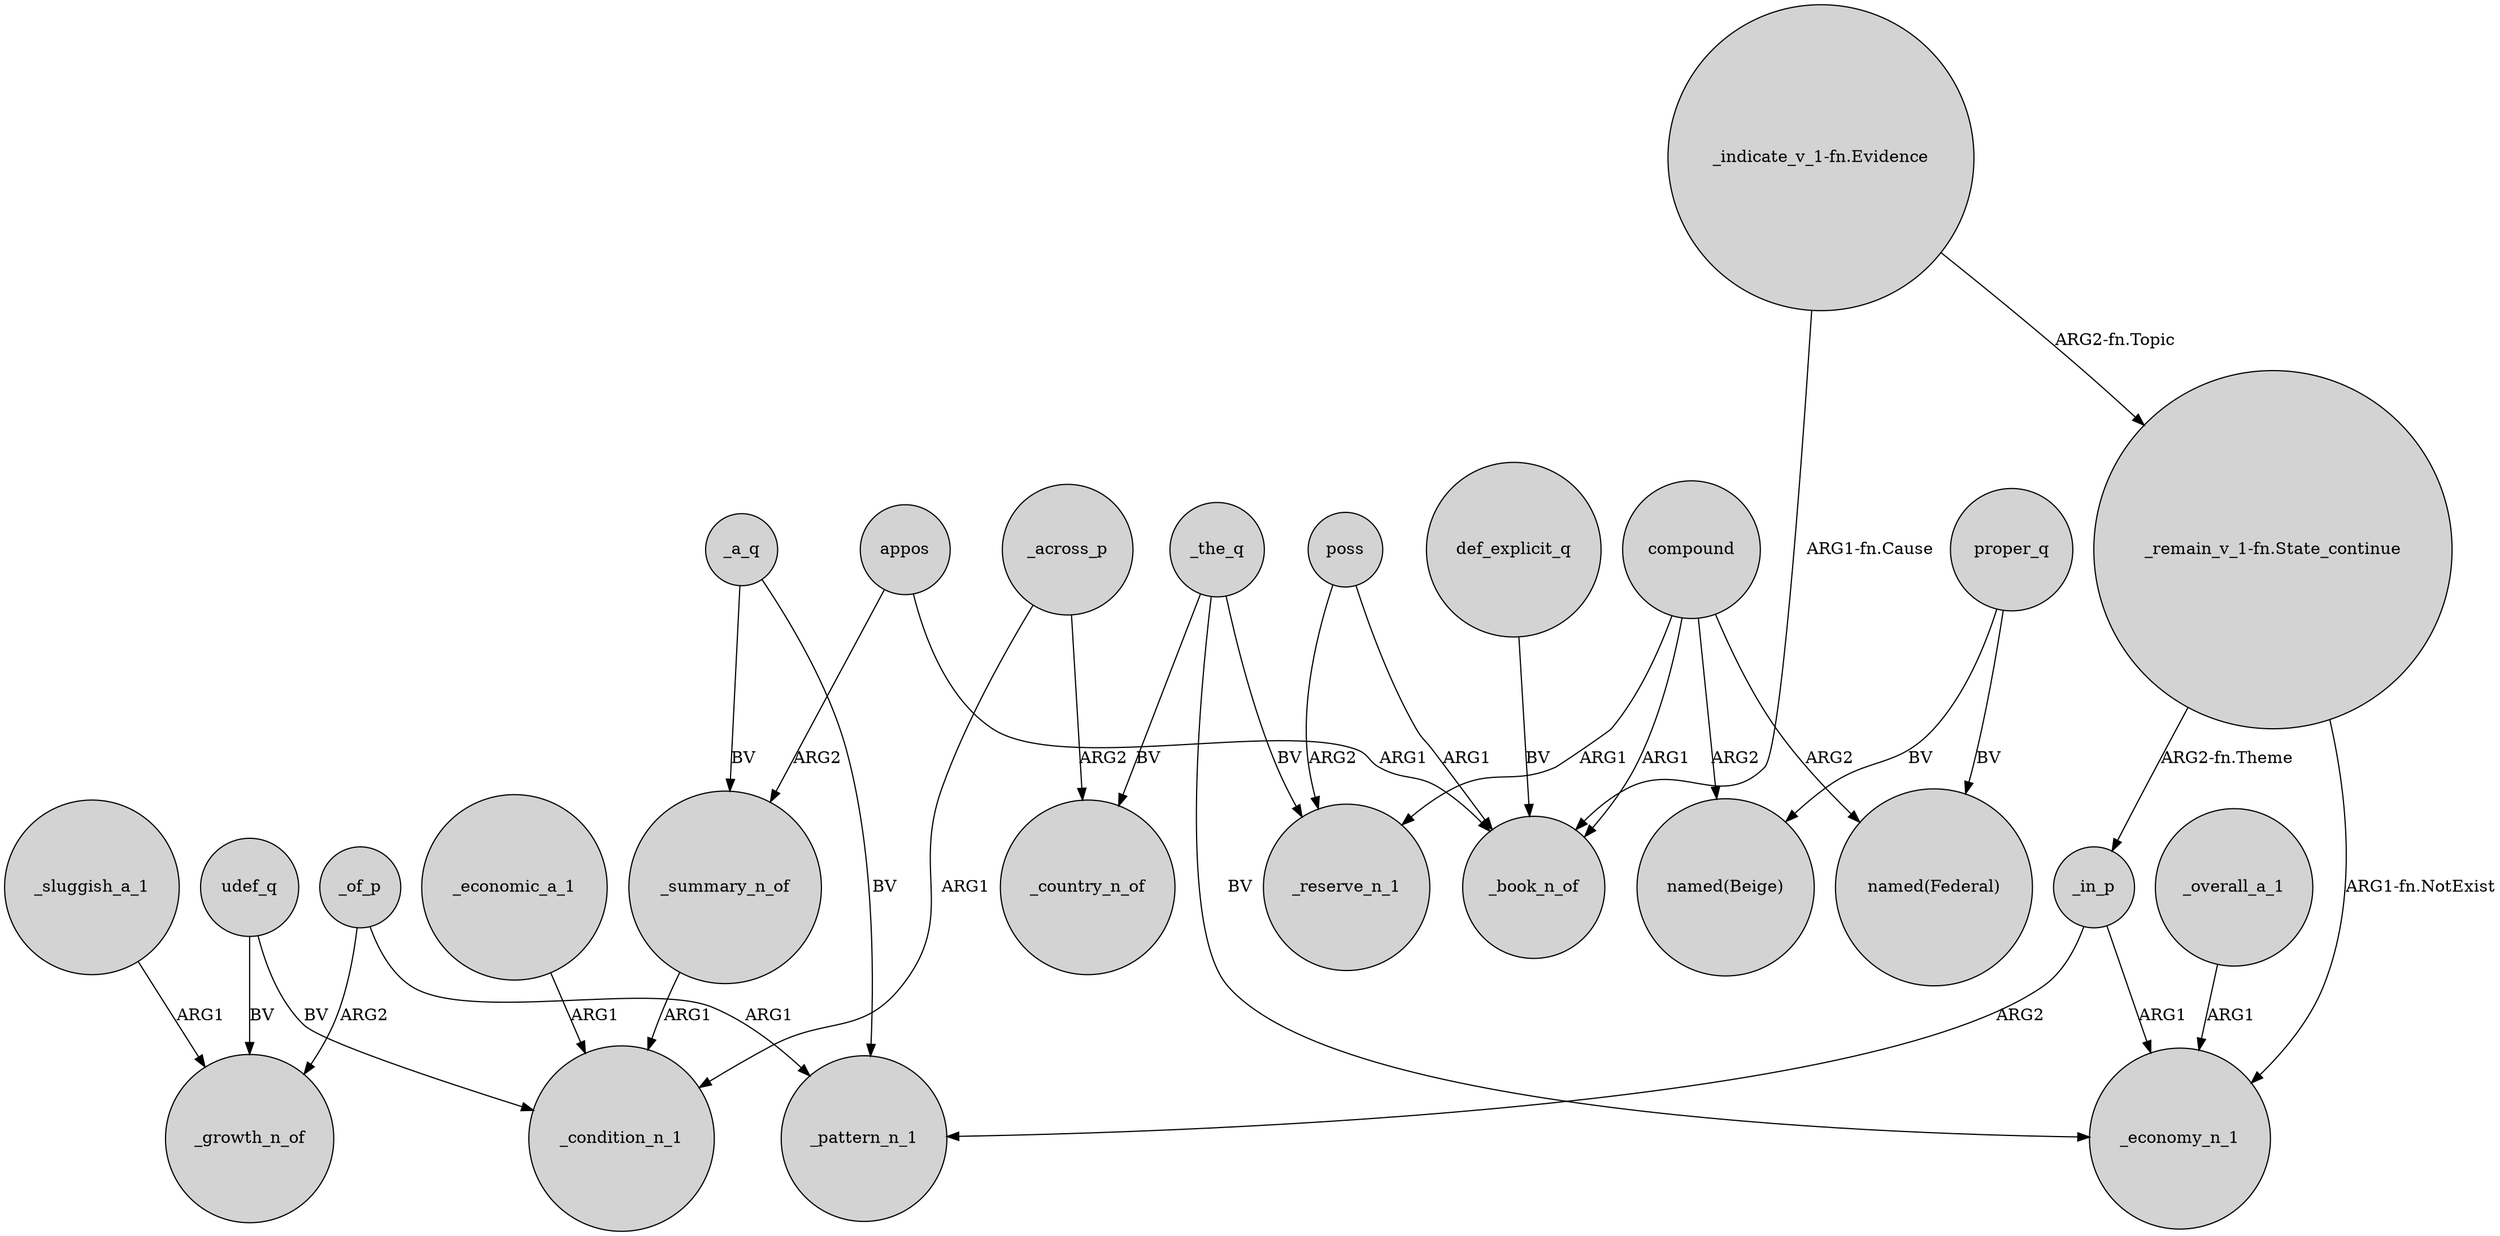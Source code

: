 digraph {
	node [shape=circle style=filled]
	_in_p -> _pattern_n_1 [label=ARG2]
	_across_p -> _country_n_of [label=ARG2]
	_the_q -> _reserve_n_1 [label=BV]
	_across_p -> _condition_n_1 [label=ARG1]
	_summary_n_of -> _condition_n_1 [label=ARG1]
	appos -> _book_n_of [label=ARG1]
	_of_p -> _growth_n_of [label=ARG2]
	_the_q -> _economy_n_1 [label=BV]
	compound -> "named(Beige)" [label=ARG2]
	_sluggish_a_1 -> _growth_n_of [label=ARG1]
	poss -> _reserve_n_1 [label=ARG2]
	poss -> _book_n_of [label=ARG1]
	"_indicate_v_1-fn.Evidence" -> "_remain_v_1-fn.State_continue" [label="ARG2-fn.Topic"]
	udef_q -> _condition_n_1 [label=BV]
	_the_q -> _country_n_of [label=BV]
	_a_q -> _summary_n_of [label=BV]
	compound -> _reserve_n_1 [label=ARG1]
	appos -> _summary_n_of [label=ARG2]
	"_remain_v_1-fn.State_continue" -> _in_p [label="ARG2-fn.Theme"]
	_in_p -> _economy_n_1 [label=ARG1]
	_a_q -> _pattern_n_1 [label=BV]
	"_indicate_v_1-fn.Evidence" -> _book_n_of [label="ARG1-fn.Cause"]
	proper_q -> "named(Federal)" [label=BV]
	proper_q -> "named(Beige)" [label=BV]
	_economic_a_1 -> _condition_n_1 [label=ARG1]
	"_remain_v_1-fn.State_continue" -> _economy_n_1 [label="ARG1-fn.NotExist"]
	def_explicit_q -> _book_n_of [label=BV]
	udef_q -> _growth_n_of [label=BV]
	compound -> "named(Federal)" [label=ARG2]
	_overall_a_1 -> _economy_n_1 [label=ARG1]
	compound -> _book_n_of [label=ARG1]
	_of_p -> _pattern_n_1 [label=ARG1]
}
